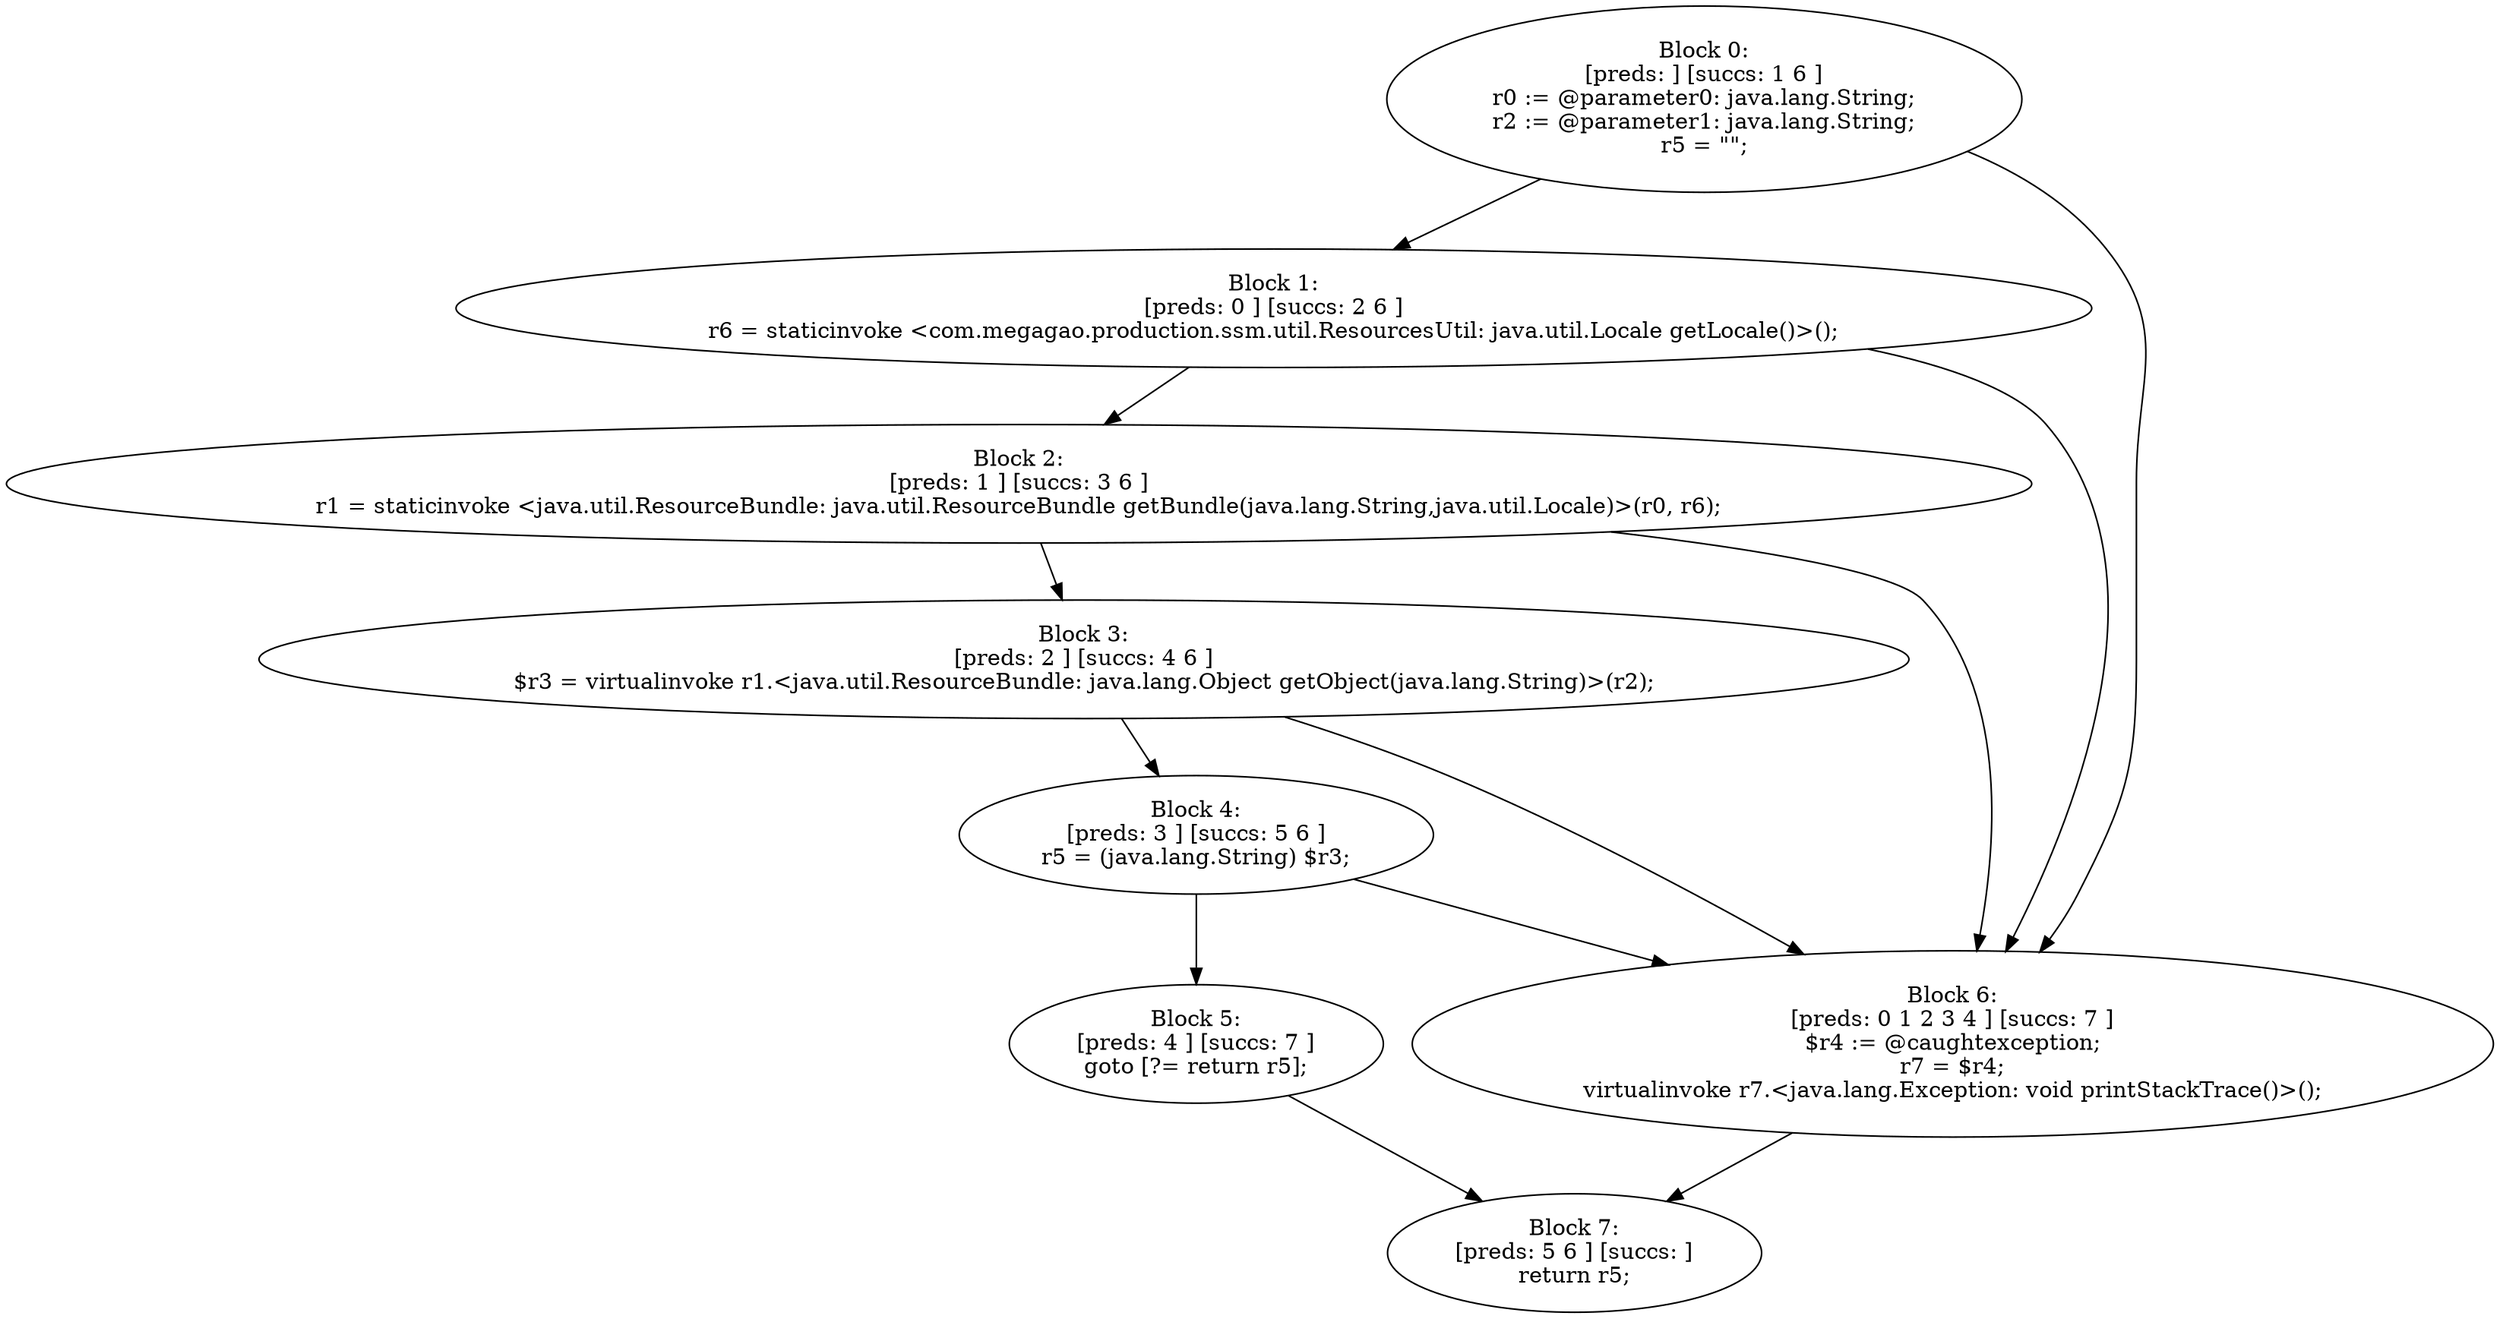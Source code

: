 digraph "unitGraph" {
    "Block 0:
[preds: ] [succs: 1 6 ]
r0 := @parameter0: java.lang.String;
r2 := @parameter1: java.lang.String;
r5 = \"\";
"
    "Block 1:
[preds: 0 ] [succs: 2 6 ]
r6 = staticinvoke <com.megagao.production.ssm.util.ResourcesUtil: java.util.Locale getLocale()>();
"
    "Block 2:
[preds: 1 ] [succs: 3 6 ]
r1 = staticinvoke <java.util.ResourceBundle: java.util.ResourceBundle getBundle(java.lang.String,java.util.Locale)>(r0, r6);
"
    "Block 3:
[preds: 2 ] [succs: 4 6 ]
$r3 = virtualinvoke r1.<java.util.ResourceBundle: java.lang.Object getObject(java.lang.String)>(r2);
"
    "Block 4:
[preds: 3 ] [succs: 5 6 ]
r5 = (java.lang.String) $r3;
"
    "Block 5:
[preds: 4 ] [succs: 7 ]
goto [?= return r5];
"
    "Block 6:
[preds: 0 1 2 3 4 ] [succs: 7 ]
$r4 := @caughtexception;
r7 = $r4;
virtualinvoke r7.<java.lang.Exception: void printStackTrace()>();
"
    "Block 7:
[preds: 5 6 ] [succs: ]
return r5;
"
    "Block 0:
[preds: ] [succs: 1 6 ]
r0 := @parameter0: java.lang.String;
r2 := @parameter1: java.lang.String;
r5 = \"\";
"->"Block 1:
[preds: 0 ] [succs: 2 6 ]
r6 = staticinvoke <com.megagao.production.ssm.util.ResourcesUtil: java.util.Locale getLocale()>();
";
    "Block 0:
[preds: ] [succs: 1 6 ]
r0 := @parameter0: java.lang.String;
r2 := @parameter1: java.lang.String;
r5 = \"\";
"->"Block 6:
[preds: 0 1 2 3 4 ] [succs: 7 ]
$r4 := @caughtexception;
r7 = $r4;
virtualinvoke r7.<java.lang.Exception: void printStackTrace()>();
";
    "Block 1:
[preds: 0 ] [succs: 2 6 ]
r6 = staticinvoke <com.megagao.production.ssm.util.ResourcesUtil: java.util.Locale getLocale()>();
"->"Block 2:
[preds: 1 ] [succs: 3 6 ]
r1 = staticinvoke <java.util.ResourceBundle: java.util.ResourceBundle getBundle(java.lang.String,java.util.Locale)>(r0, r6);
";
    "Block 1:
[preds: 0 ] [succs: 2 6 ]
r6 = staticinvoke <com.megagao.production.ssm.util.ResourcesUtil: java.util.Locale getLocale()>();
"->"Block 6:
[preds: 0 1 2 3 4 ] [succs: 7 ]
$r4 := @caughtexception;
r7 = $r4;
virtualinvoke r7.<java.lang.Exception: void printStackTrace()>();
";
    "Block 2:
[preds: 1 ] [succs: 3 6 ]
r1 = staticinvoke <java.util.ResourceBundle: java.util.ResourceBundle getBundle(java.lang.String,java.util.Locale)>(r0, r6);
"->"Block 3:
[preds: 2 ] [succs: 4 6 ]
$r3 = virtualinvoke r1.<java.util.ResourceBundle: java.lang.Object getObject(java.lang.String)>(r2);
";
    "Block 2:
[preds: 1 ] [succs: 3 6 ]
r1 = staticinvoke <java.util.ResourceBundle: java.util.ResourceBundle getBundle(java.lang.String,java.util.Locale)>(r0, r6);
"->"Block 6:
[preds: 0 1 2 3 4 ] [succs: 7 ]
$r4 := @caughtexception;
r7 = $r4;
virtualinvoke r7.<java.lang.Exception: void printStackTrace()>();
";
    "Block 3:
[preds: 2 ] [succs: 4 6 ]
$r3 = virtualinvoke r1.<java.util.ResourceBundle: java.lang.Object getObject(java.lang.String)>(r2);
"->"Block 4:
[preds: 3 ] [succs: 5 6 ]
r5 = (java.lang.String) $r3;
";
    "Block 3:
[preds: 2 ] [succs: 4 6 ]
$r3 = virtualinvoke r1.<java.util.ResourceBundle: java.lang.Object getObject(java.lang.String)>(r2);
"->"Block 6:
[preds: 0 1 2 3 4 ] [succs: 7 ]
$r4 := @caughtexception;
r7 = $r4;
virtualinvoke r7.<java.lang.Exception: void printStackTrace()>();
";
    "Block 4:
[preds: 3 ] [succs: 5 6 ]
r5 = (java.lang.String) $r3;
"->"Block 5:
[preds: 4 ] [succs: 7 ]
goto [?= return r5];
";
    "Block 4:
[preds: 3 ] [succs: 5 6 ]
r5 = (java.lang.String) $r3;
"->"Block 6:
[preds: 0 1 2 3 4 ] [succs: 7 ]
$r4 := @caughtexception;
r7 = $r4;
virtualinvoke r7.<java.lang.Exception: void printStackTrace()>();
";
    "Block 5:
[preds: 4 ] [succs: 7 ]
goto [?= return r5];
"->"Block 7:
[preds: 5 6 ] [succs: ]
return r5;
";
    "Block 6:
[preds: 0 1 2 3 4 ] [succs: 7 ]
$r4 := @caughtexception;
r7 = $r4;
virtualinvoke r7.<java.lang.Exception: void printStackTrace()>();
"->"Block 7:
[preds: 5 6 ] [succs: ]
return r5;
";
}
